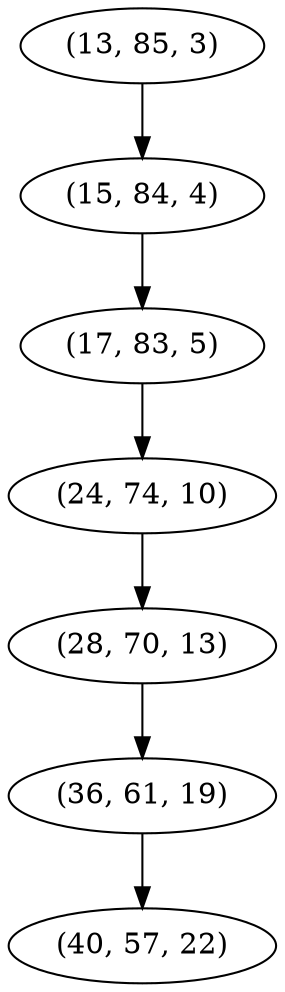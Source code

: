 digraph tree {
    "(13, 85, 3)";
    "(15, 84, 4)";
    "(17, 83, 5)";
    "(24, 74, 10)";
    "(28, 70, 13)";
    "(36, 61, 19)";
    "(40, 57, 22)";
    "(13, 85, 3)" -> "(15, 84, 4)";
    "(15, 84, 4)" -> "(17, 83, 5)";
    "(17, 83, 5)" -> "(24, 74, 10)";
    "(24, 74, 10)" -> "(28, 70, 13)";
    "(28, 70, 13)" -> "(36, 61, 19)";
    "(36, 61, 19)" -> "(40, 57, 22)";
}
